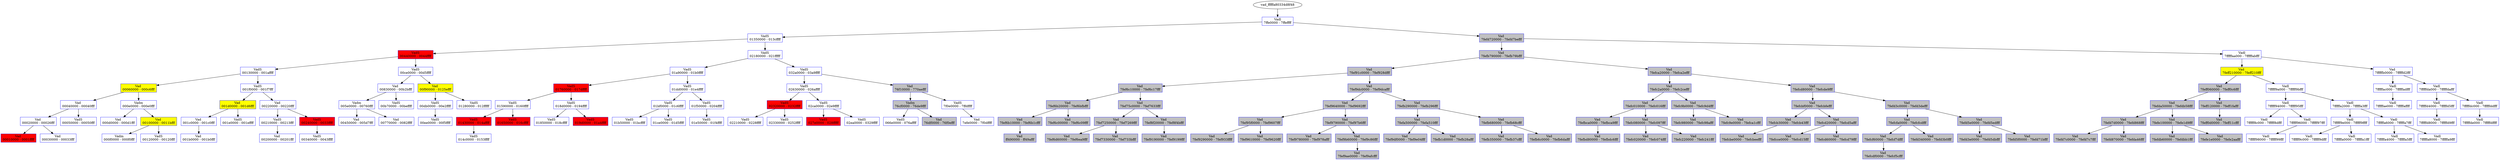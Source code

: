 /* Pid:   1332 */
digraph processtree {
graph [rankdir = "TB"];
vad_fffffa80334d8f48 -> vad_fffffa80334e4e70
vad_fffffa80334e4e70 [label = "{ Vadl\n7ffe0000 - 7ffeffff }"shape = "record" color = "blue" style = "filled" fillcolor = "white"];
vad_fffffa80334e4e70 -> vad_fffffa80334fb3f0
vad_fffffa80334fb3f0 [label = "{ VadS\n01350000 - 013cffff }"shape = "record" color = "blue" style = "filled" fillcolor = "white"];
vad_fffffa80334fb3f0 -> vad_fffffa80334e4480
vad_fffffa80334e4480 [label = "{ VadS\n00440000 - 0044ffff }"shape = "record" color = "blue" style = "filled" fillcolor = "red"];
vad_fffffa80334e4480 -> vad_fffffa80332bf190
vad_fffffa80332bf190 [label = "{ VadS\n00130000 - 001affff }"shape = "record" color = "blue" style = "filled" fillcolor = "white"];
vad_fffffa80332bf190 -> vad_fffffa80334e2640
vad_fffffa80334e2640 [label = "{ Vad \n00060000 - 000c6fff }"shape = "record" color = "blue" style = "filled" fillcolor = "yellow"];
vad_fffffa80334e2640 -> vad_fffffa80334e4c40
vad_fffffa80334e4c40 [label = "{ Vad \n00040000 - 00040fff }"shape = "record" color = "blue" style = "filled" fillcolor = "white"];
vad_fffffa80334e4c40 -> vad_fffffa80334e7d80
vad_fffffa80334e7d80 [label = "{ Vad \n00020000 - 00026fff }"shape = "record" color = "blue" style = "filled" fillcolor = "white"];
vad_fffffa80334e7d80 -> vad_fffffa80334e49a0
vad_fffffa80334e49a0 [label = "{ Vad \n00010000 - 0001ffff }"shape = "record" color = "blue" style = "filled" fillcolor = "red"];
vad_fffffa80334e7d80 -> vad_fffffa80334e24f0
vad_fffffa80334e24f0 [label = "{ Vad \n00030000 - 00033fff }"shape = "record" color = "blue" style = "filled" fillcolor = "white"];
vad_fffffa80334e4c40 -> vad_fffffa80334e2ab0
vad_fffffa80334e2ab0 [label = "{ VadS\n00050000 - 00050fff }"shape = "record" color = "blue" style = "filled" fillcolor = "white"];
vad_fffffa80334e2640 -> vad_fffffa80334e7bc0
vad_fffffa80334e7bc0 [label = "{ Vadm\n000e0000 - 000e0fff }"shape = "record" color = "blue" style = "filled" fillcolor = "white"];
vad_fffffa80334e7bc0 -> vad_fffffa80334e7cf0
vad_fffffa80334e7cf0 [label = "{ Vad \n000d0000 - 000d1fff }"shape = "record" color = "blue" style = "filled" fillcolor = "white"];
vad_fffffa80334e7bc0 -> vad_fffffa803354dec0
vad_fffffa803354dec0 [label = "{ Vad \n00100000 - 0011bfff }"shape = "record" color = "blue" style = "filled" fillcolor = "yellow"];
vad_fffffa803354dec0 -> vad_fffffa80334e8010
vad_fffffa80334e8010 [label = "{ Vadm\n000f0000 - 000f0fff }"shape = "record" color = "blue" style = "filled" fillcolor = "white"];
vad_fffffa803354dec0 -> vad_fffffa80334da6b0
vad_fffffa80334da6b0 [label = "{ VadS\n00120000 - 00120fff }"shape = "record" color = "blue" style = "filled" fillcolor = "white"];
vad_fffffa80332bf190 -> vad_fffffa80335ae930
vad_fffffa80335ae930 [label = "{ VadS\n001f0000 - 001f7fff }"shape = "record" color = "blue" style = "filled" fillcolor = "white"];
vad_fffffa80335ae930 -> vad_fffffa803357f150
vad_fffffa803357f150 [label = "{ Vad \n001d0000 - 001d6fff }"shape = "record" color = "blue" style = "filled" fillcolor = "yellow"];
vad_fffffa803357f150 -> vad_fffffa8033549970
vad_fffffa8033549970 [label = "{ Vad \n001c0000 - 001c0fff }"shape = "record" color = "blue" style = "filled" fillcolor = "white"];
vad_fffffa8033549970 -> vad_fffffa8033590f00
vad_fffffa8033590f00 [label = "{ Vad \n001b0000 - 001b0fff }"shape = "record" color = "blue" style = "filled" fillcolor = "white"];
vad_fffffa803357f150 -> vad_fffffa803354a330
vad_fffffa803354a330 [label = "{ VadS\n001e0000 - 001effff }"shape = "record" color = "blue" style = "filled" fillcolor = "white"];
vad_fffffa80335ae930 -> vad_fffffa8033741360
vad_fffffa8033741360 [label = "{ Vad \n00220000 - 00220fff }"shape = "record" color = "blue" style = "filled" fillcolor = "white"];
vad_fffffa8033741360 -> vad_fffffa803356d790
vad_fffffa803356d790 [label = "{ VadS\n00210000 - 00213fff }"shape = "record" color = "blue" style = "filled" fillcolor = "white"];
vad_fffffa803356d790 -> vad_fffffa803373e240
vad_fffffa803373e240 [label = "{ Vad \n00200000 - 00201fff }"shape = "record" color = "blue" style = "filled" fillcolor = "white"];
vad_fffffa8033741360 -> vad_fffffa80334e44d0
vad_fffffa80334e44d0 [label = "{ VadS\n00240000 - 0033ffff }"shape = "record" color = "blue" style = "filled" fillcolor = "red"];
vad_fffffa80334e44d0 -> vad_fffffa80334d7190
vad_fffffa80334d7190 [label = "{ VadS\n00340000 - 0043ffff }"shape = "record" color = "blue" style = "filled" fillcolor = "white"];
vad_fffffa80334e4480 -> vad_fffffa80334e7ad0
vad_fffffa80334e7ad0 [label = "{ VadS\n00ce0000 - 00d5ffff }"shape = "record" color = "blue" style = "filled" fillcolor = "white"];
vad_fffffa80334e7ad0 -> vad_fffffa80334e7c60
vad_fffffa80334e7c60 [label = "{ Vad \n00830000 - 00b2bfff }"shape = "record" color = "blue" style = "filled" fillcolor = "white"];
vad_fffffa80334e7c60 -> vad_fffffa80334e7f70
vad_fffffa80334e7f70 [label = "{ Vadm\n005e0000 - 00760fff }"shape = "record" color = "blue" style = "filled" fillcolor = "white"];
vad_fffffa80334e7f70 -> vad_fffffa80334e6a30
vad_fffffa80334e6a30 [label = "{ Vad \n00450000 - 005d7fff }"shape = "record" color = "blue" style = "filled" fillcolor = "white"];
vad_fffffa80334e7f70 -> vad_fffffa80334e7e10
vad_fffffa80334e7e10 [label = "{ Vad \n00770000 - 0082ffff }"shape = "record" color = "blue" style = "filled" fillcolor = "white"];
vad_fffffa80334e7c60 -> vad_fffffa8033534230
vad_fffffa8033534230 [label = "{ VadS\n00b70000 - 00beffff }"shape = "record" color = "blue" style = "filled" fillcolor = "white"];
vad_fffffa80334e7ad0 -> vad_fffffa80334f6580
vad_fffffa80334f6580 [label = "{ Vad \n00f90000 - 0125efff }"shape = "record" color = "blue" style = "filled" fillcolor = "yellow"];
vad_fffffa80334f6580 -> vad_fffffa80339c9b30
vad_fffffa80339c9b30 [label = "{ VadS\n00db0000 - 00e2ffff }"shape = "record" color = "blue" style = "filled" fillcolor = "white"];
vad_fffffa80339c9b30 -> vad_fffffa8032021450
vad_fffffa8032021450 [label = "{ VadS\n00ee0000 - 00f5ffff }"shape = "record" color = "blue" style = "filled" fillcolor = "white"];
vad_fffffa80334f6580 -> vad_fffffa8033548110
vad_fffffa8033548110 [label = "{ VadS\n01280000 - 012fffff }"shape = "record" color = "blue" style = "filled" fillcolor = "white"];
vad_fffffa80334fb3f0 -> vad_fffffa80337670d0
vad_fffffa80337670d0 [label = "{ VadS\n02180000 - 021fffff }"shape = "record" color = "blue" style = "filled" fillcolor = "white"];
vad_fffffa80337670d0 -> vad_fffffa80327149c0
vad_fffffa80327149c0 [label = "{ VadS\n01a90000 - 01b0ffff }"shape = "record" color = "blue" style = "filled" fillcolor = "white"];
vad_fffffa80327149c0 -> vad_fffffa803356d140
vad_fffffa803356d140 [label = "{ VadS\n01760000 - 017dffff }"shape = "record" color = "blue" style = "filled" fillcolor = "red"];
vad_fffffa803356d140 -> vad_fffffa803354f4a0
vad_fffffa803354f4a0 [label = "{ VadS\n01590000 - 0160ffff }"shape = "record" color = "blue" style = "filled" fillcolor = "white"];
vad_fffffa803354f4a0 -> vad_fffffa80334f8340
vad_fffffa80334f8340 [label = "{ VadS\n01430000 - 014affff }"shape = "record" color = "blue" style = "filled" fillcolor = "red"];
vad_fffffa80334f8340 -> vad_fffffa80314070d0
vad_fffffa80314070d0 [label = "{ VadS\n014c0000 - 0153ffff }"shape = "record" color = "blue" style = "filled" fillcolor = "white"];
vad_fffffa803354f4a0 -> vad_fffffa8033536740
vad_fffffa8033536740 [label = "{ VadS\n01650000 - 016cffff }"shape = "record" color = "blue" style = "filled" fillcolor = "red"];
vad_fffffa803356d140 -> vad_fffffa803354d090
vad_fffffa803354d090 [label = "{ VadS\n018d0000 - 0194ffff }"shape = "record" color = "blue" style = "filled" fillcolor = "white"];
vad_fffffa803354d090 -> vad_fffffa80335f9340
vad_fffffa80335f9340 [label = "{ VadS\n01850000 - 018cffff }"shape = "record" color = "blue" style = "filled" fillcolor = "white"];
vad_fffffa803354d090 -> vad_fffffa80333fe980
vad_fffffa80333fe980 [label = "{ VadS\n019d0000 - 01a4ffff }"shape = "record" color = "blue" style = "filled" fillcolor = "red"];
vad_fffffa80327149c0 -> vad_fffffa8033554490
vad_fffffa8033554490 [label = "{ VadS\n01dd0000 - 01e4ffff }"shape = "record" color = "blue" style = "filled" fillcolor = "white"];
vad_fffffa8033554490 -> vad_fffffa803335f2c0
vad_fffffa803335f2c0 [label = "{ VadS\n01bf0000 - 01c6ffff }"shape = "record" color = "blue" style = "filled" fillcolor = "white"];
vad_fffffa803335f2c0 -> vad_fffffa8032447ad0
vad_fffffa8032447ad0 [label = "{ VadS\n01b50000 - 01bcffff }"shape = "record" color = "blue" style = "filled" fillcolor = "white"];
vad_fffffa803335f2c0 -> vad_fffffa803329b910
vad_fffffa803329b910 [label = "{ VadS\n01ce0000 - 01d5ffff }"shape = "record" color = "blue" style = "filled" fillcolor = "white"];
vad_fffffa8033554490 -> vad_fffffa8033423530
vad_fffffa8033423530 [label = "{ VadS\n01f50000 - 0204ffff }"shape = "record" color = "blue" style = "filled" fillcolor = "white"];
vad_fffffa8033423530 -> vad_fffffa80335eba10
vad_fffffa80335eba10 [label = "{ VadS\n01e50000 - 01f4ffff }"shape = "record" color = "blue" style = "filled" fillcolor = "white"];
vad_fffffa80337670d0 -> vad_fffffa80326640f0
vad_fffffa80326640f0 [label = "{ VadS\n032a0000 - 03a9ffff }"shape = "record" color = "blue" style = "filled" fillcolor = "white"];
vad_fffffa80326640f0 -> vad_fffffa8033782c70
vad_fffffa8033782c70 [label = "{ VadS\n02630000 - 026affff }"shape = "record" color = "blue" style = "filled" fillcolor = "white"];
vad_fffffa8033782c70 -> vad_fffffa8033757250
vad_fffffa8033757250 [label = "{ VadS\n02320000 - 0232ffff }"shape = "record" color = "blue" style = "filled" fillcolor = "red"];
vad_fffffa8033757250 -> vad_fffffa8031465340
vad_fffffa8031465340 [label = "{ VadS\n02210000 - 0228ffff }"shape = "record" color = "blue" style = "filled" fillcolor = "white"];
vad_fffffa8033757250 -> vad_fffffa80335c3140
vad_fffffa80335c3140 [label = "{ VadS\n02330000 - 0252ffff }"shape = "record" color = "blue" style = "filled" fillcolor = "white"];
vad_fffffa8033782c70 -> vad_fffffa8032a5a3f0
vad_fffffa8032a5a3f0 [label = "{ VadS\n02ca0000 - 02e9ffff }"shape = "record" color = "blue" style = "filled" fillcolor = "white"];
vad_fffffa8032a5a3f0 -> vad_fffffa8032a03600
vad_fffffa8032a03600 [label = "{ VadS\n027e0000 - 028fffff }"shape = "record" color = "blue" style = "filled" fillcolor = "red"];
vad_fffffa8032a5a3f0 -> vad_fffffa80334e0f40
vad_fffffa80334e0f40 [label = "{ VadS\n02ea0000 - 0329ffff }"shape = "record" color = "blue" style = "filled" fillcolor = "white"];
vad_fffffa80326640f0 -> vad_fffffa80334e4cd0
vad_fffffa80334e4cd0 [label = "{ Vad \n76f10000 - 770aefff }"shape = "record" color = "blue" style = "filled" fillcolor = "gray"];
vad_fffffa80334e4cd0 -> vad_fffffa80334e7b20
vad_fffffa80334e7b20 [label = "{ Vadm\n76cf0000 - 76de9fff }"shape = "record" color = "blue" style = "filled" fillcolor = "gray"];
vad_fffffa80334e7b20 -> vad_fffffa803187a410
vad_fffffa803187a410 [label = "{ VadS\n066e0000 - 076affff }"shape = "record" color = "blue" style = "filled" fillcolor = "white"];
vad_fffffa80334e7b20 -> vad_fffffa80334d82b0
vad_fffffa80334d82b0 [label = "{ Vad \n76df0000 - 76f0efff }"shape = "record" color = "blue" style = "filled" fillcolor = "gray"];
vad_fffffa80334e4cd0 -> vad_fffffa80334d61a0
vad_fffffa80334d61a0 [label = "{ VadS\n7f0e0000 - 7ffdffff }"shape = "record" color = "blue" style = "filled" fillcolor = "white"];
vad_fffffa80334d61a0 -> vad_fffffa80334d8680
vad_fffffa80334d8680 [label = "{ Vad \n7efe0000 - 7f0dffff }"shape = "record" color = "blue" style = "filled" fillcolor = "white"];
vad_fffffa80334e4e70 -> vad_fffffa80334d7330
vad_fffffa80334d7330 [label = "{ Vad \n7fefd720000 - 7fefd7befff }"shape = "record" color = "blue" style = "filled" fillcolor = "gray"];
vad_fffffa80334d7330 -> vad_fffffa803353f7a0
vad_fffffa803353f7a0 [label = "{ Vad \n7fefb790000 - 7fefb79bfff }"shape = "record" color = "blue" style = "filled" fillcolor = "gray"];
vad_fffffa803353f7a0 -> vad_fffffa8033536220
vad_fffffa8033536220 [label = "{ Vad \n7fef91c0000 - 7fef928dfff }"shape = "record" color = "blue" style = "filled" fillcolor = "gray"];
vad_fffffa8033536220 -> vad_fffffa80337c6420
vad_fffffa80337c6420 [label = "{ Vad \n7fef6c10000 - 7fef6c17fff }"shape = "record" color = "blue" style = "filled" fillcolor = "gray"];
vad_fffffa80337c6420 -> vad_fffffa803373bdd0
vad_fffffa803373bdd0 [label = "{ Vad \n7fef6b20000 - 7fef6bfbfff }"shape = "record" color = "blue" style = "filled" fillcolor = "gray"];
vad_fffffa803373bdd0 -> vad_fffffa80323dfd70
vad_fffffa80323dfd70 [label = "{ Vad \n7fef6b10000 - 7fef6b1cfff }"shape = "record" color = "blue" style = "filled" fillcolor = "gray"];
vad_fffffa80323dfd70 -> vad_fffffa80334e4d60
vad_fffffa80334e4d60 [label = "{ Vad \nff490000 - ff49afff }"shape = "record" color = "blue" style = "filled" fillcolor = "gray"];
vad_fffffa803373bdd0 -> vad_fffffa8033761870
vad_fffffa8033761870 [label = "{ Vad \n7fef6c00000 - 7fef6c09fff }"shape = "record" color = "blue" style = "filled" fillcolor = "gray"];
vad_fffffa80337c6420 -> vad_fffffa8033767a70
vad_fffffa8033767a70 [label = "{ Vad \n7fef75c0000 - 7fef7633fff }"shape = "record" color = "blue" style = "filled" fillcolor = "gray"];
vad_fffffa8033767a70 -> vad_fffffa8033767120
vad_fffffa8033767120 [label = "{ Vad \n7fef7250000 - 7fef7269fff }"shape = "record" color = "blue" style = "filled" fillcolor = "gray"];
vad_fffffa8033767120 -> vad_fffffa8033765390
vad_fffffa8033765390 [label = "{ Vad \n7fef6d60000 - 7fef6ea9fff }"shape = "record" color = "blue" style = "filled" fillcolor = "gray"];
vad_fffffa8033767120 -> vad_fffffa8033755650
vad_fffffa8033755650 [label = "{ Vad \n7fef7330000 - 7fef733bfff }"shape = "record" color = "blue" style = "filled" fillcolor = "gray"];
vad_fffffa8033767a70 -> vad_fffffa8033577510
vad_fffffa8033577510 [label = "{ Vad \n7fef8f20000 - 7fef8f4bfff }"shape = "record" color = "blue" style = "filled" fillcolor = "gray"];
vad_fffffa8033577510 -> vad_fffffa803357a6b0
vad_fffffa803357a6b0 [label = "{ Vad \n7fef9190000 - 7fef9199fff }"shape = "record" color = "blue" style = "filled" fillcolor = "gray"];
vad_fffffa8033536220 -> vad_fffffa80334fa5b0
vad_fffffa80334fa5b0 [label = "{ Vad \n7fef9dc0000 - 7fef9dcafff }"shape = "record" color = "blue" style = "filled" fillcolor = "gray"];
vad_fffffa80334fa5b0 -> vad_fffffa803354a400
vad_fffffa803354a400 [label = "{ Vad \n7fef9640000 - 7fef9692fff }"shape = "record" color = "blue" style = "filled" fillcolor = "gray"];
vad_fffffa803354a400 -> vad_fffffa8033571ed0
vad_fffffa8033571ed0 [label = "{ Vad \n7fef95f0000 - 7fef9607fff }"shape = "record" color = "blue" style = "filled" fillcolor = "gray"];
vad_fffffa8033571ed0 -> vad_fffffa80334edec0
vad_fffffa80334edec0 [label = "{ Vad \n7fef9290000 - 7fef933ffff }"shape = "record" color = "blue" style = "filled" fillcolor = "gray"];
vad_fffffa8033571ed0 -> vad_fffffa803356d010
vad_fffffa803356d010 [label = "{ Vad \n7fef9610000 - 7fef9620fff }"shape = "record" color = "blue" style = "filled" fillcolor = "gray"];
vad_fffffa803354a400 -> vad_fffffa803354e2c0
vad_fffffa803354e2c0 [label = "{ Vad \n7fef9790000 - 7fef97b6fff }"shape = "record" color = "blue" style = "filled" fillcolor = "gray"];
vad_fffffa803354e2c0 -> vad_fffffa8033564110
vad_fffffa8033564110 [label = "{ Vad \n7fef9780000 - 7fef978afff }"shape = "record" color = "blue" style = "filled" fillcolor = "gray"];
vad_fffffa803354e2c0 -> vad_fffffa8033595a50
vad_fffffa8033595a50 [label = "{ Vad \n7fef9b60000 - 7fef9c86fff }"shape = "record" color = "blue" style = "filled" fillcolor = "gray"];
vad_fffffa8033595a50 -> vad_fffffa8033547dc0
vad_fffffa8033547dc0 [label = "{ Vad \n7fef9ae0000 - 7fef9afcfff }"shape = "record" color = "blue" style = "filled" fillcolor = "gray"];
vad_fffffa80334fa5b0 -> vad_fffffa803354bc60
vad_fffffa803354bc60 [label = "{ Vad \n7fefb290000 - 7fefb296fff }"shape = "record" color = "blue" style = "filled" fillcolor = "gray"];
vad_fffffa803354bc60 -> vad_fffffa80311387a0
vad_fffffa80311387a0 [label = "{ Vad \n7fefa500000 - 7fefa510fff }"shape = "record" color = "blue" style = "filled" fillcolor = "gray"];
vad_fffffa80311387a0 -> vad_fffffa8033763910
vad_fffffa8033763910 [label = "{ Vad \n7fef9df0000 - 7fef9e04fff }"shape = "record" color = "blue" style = "filled" fillcolor = "gray"];
vad_fffffa80311387a0 -> vad_fffffa803353dad0
vad_fffffa803353dad0 [label = "{ Vad \n7fefb1d0000 - 7fefb28afff }"shape = "record" color = "blue" style = "filled" fillcolor = "gray"];
vad_fffffa803354bc60 -> vad_fffffa8033533610
vad_fffffa8033533610 [label = "{ Vad \n7fefb680000 - 7fefb68cfff }"shape = "record" color = "blue" style = "filled" fillcolor = "gray"];
vad_fffffa8033533610 -> vad_fffffa8033619170
vad_fffffa8033619170 [label = "{ Vad \n7fefb350000 - 7fefb37cfff }"shape = "record" color = "blue" style = "filled" fillcolor = "gray"];
vad_fffffa8033533610 -> vad_fffffa803354f1d0
vad_fffffa803354f1d0 [label = "{ Vad \n7fefb6c0000 - 7fefb6dafff }"shape = "record" color = "blue" style = "filled" fillcolor = "gray"];
vad_fffffa803353f7a0 -> vad_fffffa80334e5330
vad_fffffa80334e5330 [label = "{ Vad \n7fefca20000 - 7fefca2efff }"shape = "record" color = "blue" style = "filled" fillcolor = "gray"];
vad_fffffa80334e5330 -> vad_fffffa80334faae0
vad_fffffa80334faae0 [label = "{ Vad \n7fefc2a0000 - 7fefc2cefff }"shape = "record" color = "blue" style = "filled" fillcolor = "gray"];
vad_fffffa80334faae0 -> vad_fffffa80334af320
vad_fffffa80334af320 [label = "{ Vad \n7fefc010000 - 7fefc016fff }"shape = "record" color = "blue" style = "filled" fillcolor = "gray"];
vad_fffffa80334af320 -> vad_fffffa80334fa9d0
vad_fffffa80334fa9d0 [label = "{ Vad \n7fefbca0000 - 7fefbca9fff }"shape = "record" color = "blue" style = "filled" fillcolor = "gray"];
vad_fffffa80334fa9d0 -> vad_fffffa8033775ec0
vad_fffffa8033775ec0 [label = "{ Vad \n7fefbd80000 - 7fefbdc6fff }"shape = "record" color = "blue" style = "filled" fillcolor = "gray"];
vad_fffffa80334af320 -> vad_fffffa8033757460
vad_fffffa8033757460 [label = "{ Vad \n7fefc080000 - 7fefc097fff }"shape = "record" color = "blue" style = "filled" fillcolor = "gray"];
vad_fffffa8033757460 -> vad_fffffa80335691b0
vad_fffffa80335691b0 [label = "{ Vad \n7fefc020000 - 7fefc074fff }"shape = "record" color = "blue" style = "filled" fillcolor = "gray"];
vad_fffffa8033757460 -> vad_fffffa803374ada0
vad_fffffa803374ada0 [label = "{ Vad \n7fefc220000 - 7fefc241fff }"shape = "record" color = "blue" style = "filled" fillcolor = "gray"];
vad_fffffa80334faae0 -> vad_fffffa80334fd9d0
vad_fffffa80334fd9d0 [label = "{ Vad \n7fefc9b0000 - 7fefc9d4fff }"shape = "record" color = "blue" style = "filled" fillcolor = "gray"];
vad_fffffa80334fd9d0 -> vad_fffffa80334da610
vad_fffffa80334da610 [label = "{ Vad \n7fefc980000 - 7fefc98afff }"shape = "record" color = "blue" style = "filled" fillcolor = "gray"];
vad_fffffa80334fd9d0 -> vad_fffffa80334fd520
vad_fffffa80334fd520 [label = "{ Vad \n7fefc9e0000 - 7fefca1cfff }"shape = "record" color = "blue" style = "filled" fillcolor = "gray"];
vad_fffffa80334e5330 -> vad_fffffa80334e2190
vad_fffffa80334e2190 [label = "{ Vad \n7fefcd80000 - 7fefcde9fff }"shape = "record" color = "blue" style = "filled" fillcolor = "gray"];
vad_fffffa80334e2190 -> vad_fffffa803356a4d0
vad_fffffa803356a4d0 [label = "{ Vad \n7fefcbf0000 - 7fefcbfefff }"shape = "record" color = "blue" style = "filled" fillcolor = "gray"];
vad_fffffa803356a4d0 -> vad_fffffa8033536190
vad_fffffa8033536190 [label = "{ Vad \n7fefcb30000 - 7fefcb43fff }"shape = "record" color = "blue" style = "filled" fillcolor = "gray"];
vad_fffffa8033536190 -> vad_fffffa80313264f0
vad_fffffa80313264f0 [label = "{ Vad \n7fefcbe0000 - 7fefcbeefff }"shape = "record" color = "blue" style = "filled" fillcolor = "gray"];
vad_fffffa803356a4d0 -> vad_fffffa8031182b90
vad_fffffa8031182b90 [label = "{ Vad \n7fefcd20000 - 7fefcd5afff }"shape = "record" color = "blue" style = "filled" fillcolor = "gray"];
vad_fffffa8031182b90 -> vad_fffffa803354f960
vad_fffffa803354f960 [label = "{ Vad \n7fefcce0000 - 7fefcd15fff }"shape = "record" color = "blue" style = "filled" fillcolor = "gray"];
vad_fffffa8031182b90 -> vad_fffffa80336f8250
vad_fffffa80336f8250 [label = "{ Vad \n7fefcd60000 - 7fefcd79fff }"shape = "record" color = "blue" style = "filled" fillcolor = "gray"];
vad_fffffa80334e2190 -> vad_fffffa80334e5f80
vad_fffffa80334e5f80 [label = "{ Vad \n7fefd3c0000 - 7fefd3defff }"shape = "record" color = "blue" style = "filled" fillcolor = "gray"];
vad_fffffa80334e5f80 -> vad_fffffa80334e7a40
vad_fffffa80334e7a40 [label = "{ Vad \n7fefcfa0000 - 7fefcfcdfff }"shape = "record" color = "blue" style = "filled" fillcolor = "gray"];
vad_fffffa80334e7a40 -> vad_fffffa803356a5e0
vad_fffffa803356a5e0 [label = "{ Vad \n7fefcf60000 - 7fefcf7dfff }"shape = "record" color = "blue" style = "filled" fillcolor = "gray"];
vad_fffffa803356a5e0 -> vad_fffffa803312dd00
vad_fffffa803312dd00 [label = "{ Vad \n7fefcdf0000 - 7fefcf5cfff }"shape = "record" color = "blue" style = "filled" fillcolor = "gray"];
vad_fffffa80334e7a40 -> vad_fffffa8033537810
vad_fffffa8033537810 [label = "{ Vad \n7fefd340000 - 7fefd3b0fff }"shape = "record" color = "blue" style = "filled" fillcolor = "gray"];
vad_fffffa80334e5f80 -> vad_fffffa80334e6da0
vad_fffffa80334e6da0 [label = "{ Vad \n7fefd5e0000 - 7fefd5edfff }"shape = "record" color = "blue" style = "filled" fillcolor = "gray"];
vad_fffffa80334e6da0 -> vad_fffffa80334e55d0
vad_fffffa80334e55d0 [label = "{ Vad \n7fefd3e0000 - 7fefd5dbfff }"shape = "record" color = "blue" style = "filled" fillcolor = "gray"];
vad_fffffa80334e6da0 -> vad_fffffa80334e5ef0
vad_fffffa80334e5ef0 [label = "{ Vad \n7fefd5f0000 - 7fefd71bfff }"shape = "record" color = "blue" style = "filled" fillcolor = "gray"];
vad_fffffa80334d7330 -> vad_fffffa803354d8c0
vad_fffffa803354d8c0 [label = "{ Vadl\n7fffffaa000 - 7fffffabfff }"shape = "record" color = "blue" style = "filled" fillcolor = "white"];
vad_fffffa803354d8c0 -> vad_fffffa80334e4f80
vad_fffffa80334e4f80 [label = "{ Vad \n7feff210000 - 7feff210fff }"shape = "record" color = "blue" style = "filled" fillcolor = "yellow"];
vad_fffffa80334e4f80 -> vad_fffffa80334e5480
vad_fffffa80334e5480 [label = "{ Vad \n7feff060000 - 7feff0c6fff }"shape = "record" color = "blue" style = "filled" fillcolor = "gray"];
vad_fffffa80334e5480 -> vad_fffffa80334e79b0
vad_fffffa80334e79b0 [label = "{ Vad \n7fefda50000 - 7fefdb58fff }"shape = "record" color = "blue" style = "filled" fillcolor = "gray"];
vad_fffffa80334e79b0 -> vad_fffffa8033584320
vad_fffffa8033584320 [label = "{ Vad \n7fefd7d0000 - 7fefd868fff }"shape = "record" color = "blue" style = "filled" fillcolor = "gray"];
vad_fffffa8033584320 -> vad_fffffa803354e630
vad_fffffa803354e630 [label = "{ Vad \n7fefd7c0000 - 7fefd7c7fff }"shape = "record" color = "blue" style = "filled" fillcolor = "gray"];
vad_fffffa8033584320 -> vad_fffffa80337844c0
vad_fffffa80337844c0 [label = "{ Vad \n7fefd870000 - 7fefda46fff }"shape = "record" color = "blue" style = "filled" fillcolor = "gray"];
vad_fffffa80334e79b0 -> vad_fffffa8032676930
vad_fffffa8032676930 [label = "{ Vad \n7fefe100000 - 7fefe1d9fff }"shape = "record" color = "blue" style = "filled" fillcolor = "gray"];
vad_fffffa8032676930 -> vad_fffffa803361d560
vad_fffffa803361d560 [label = "{ Vad \n7fefdb60000 - 7fefdbb1fff }"shape = "record" color = "blue" style = "filled" fillcolor = "gray"];
vad_fffffa8032676930 -> vad_fffffa80334e6d10
vad_fffffa80334e6d10 [label = "{ Vad \n7fefe1e0000 - 7fefe2aafff }"shape = "record" color = "blue" style = "filled" fillcolor = "gray"];
vad_fffffa80334e5480 -> vad_fffffa80334ecda0
vad_fffffa80334ecda0 [label = "{ Vad \n7feff120000 - 7feff1fafff }"shape = "record" color = "blue" style = "filled" fillcolor = "gray"];
vad_fffffa80334ecda0 -> vad_fffffa803356ef80
vad_fffffa803356ef80 [label = "{ Vad \n7feff0d0000 - 7feff11cfff }"shape = "record" color = "blue" style = "filled" fillcolor = "gray"];
vad_fffffa80334e4f80 -> vad_fffffa80335a7540
vad_fffffa80335a7540 [label = "{ Vadl\n7fffff9a000 - 7fffff9bfff }"shape = "record" color = "blue" style = "filled" fillcolor = "white"];
vad_fffffa80335a7540 -> vad_fffffa803245bb10
vad_fffffa803245bb10 [label = "{ Vadl\n7fffff94000 - 7fffff95fff }"shape = "record" color = "blue" style = "filled" fillcolor = "white"];
vad_fffffa803245bb10 -> vad_fffffa803373a150
vad_fffffa803373a150 [label = "{ Vadl\n7fffff8c000 - 7fffff8dfff }"shape = "record" color = "blue" style = "filled" fillcolor = "white"];
vad_fffffa803245bb10 -> vad_fffffa803317bf70
vad_fffffa803317bf70 [label = "{ Vadl\n7fffff96000 - 7fffff97fff }"shape = "record" color = "blue" style = "filled" fillcolor = "white"];
vad_fffffa803317bf70 -> vad_fffffa803176f970
vad_fffffa803176f970 [label = "{ Vadl\n7fffff98000 - 7fffff99fff }"shape = "record" color = "blue" style = "filled" fillcolor = "white"];
vad_fffffa80335a7540 -> vad_fffffa8032609930
vad_fffffa8032609930 [label = "{ Vadl\n7fffffa2000 - 7fffffa3fff }"shape = "record" color = "blue" style = "filled" fillcolor = "white"];
vad_fffffa8032609930 -> vad_fffffa8033579130
vad_fffffa8033579130 [label = "{ Vadl\n7fffff9e000 - 7fffff9ffff }"shape = "record" color = "blue" style = "filled" fillcolor = "white"];
vad_fffffa8033579130 -> vad_fffffa8033592e50
vad_fffffa8033592e50 [label = "{ Vadl\n7fffff9c000 - 7fffff9dfff }"shape = "record" color = "blue" style = "filled" fillcolor = "white"];
vad_fffffa8033579130 -> vad_fffffa803335f4c0
vad_fffffa803335f4c0 [label = "{ Vadl\n7fffffa0000 - 7fffffa1fff }"shape = "record" color = "blue" style = "filled" fillcolor = "white"];
vad_fffffa8032609930 -> vad_fffffa8031170910
vad_fffffa8031170910 [label = "{ Vadl\n7fffffa6000 - 7fffffa7fff }"shape = "record" color = "blue" style = "filled" fillcolor = "white"];
vad_fffffa8031170910 -> vad_fffffa8033549c00
vad_fffffa8033549c00 [label = "{ Vadl\n7fffffa4000 - 7fffffa5fff }"shape = "record" color = "blue" style = "filled" fillcolor = "white"];
vad_fffffa8031170910 -> vad_fffffa8033775880
vad_fffffa8033775880 [label = "{ Vadl\n7fffffa8000 - 7fffffa9fff }"shape = "record" color = "blue" style = "filled" fillcolor = "white"];
vad_fffffa803354d8c0 -> vad_fffffa80334d9bd0
vad_fffffa80334d9bd0 [label = "{ Vad \n7fffffb0000 - 7fffffd2fff }"shape = "record" color = "blue" style = "filled" fillcolor = "white"];
vad_fffffa80334d9bd0 -> vad_fffffa8033534190
vad_fffffa8033534190 [label = "{ Vadl\n7fffffac000 - 7fffffadfff }"shape = "record" color = "blue" style = "filled" fillcolor = "white"];
vad_fffffa8033534190 -> vad_fffffa80334f9b00
vad_fffffa80334f9b00 [label = "{ Vadl\n7fffffae000 - 7fffffaffff }"shape = "record" color = "blue" style = "filled" fillcolor = "white"];
vad_fffffa80334d9bd0 -> vad_fffffa80334e2e20
vad_fffffa80334e2e20 [label = "{ Vadl\n7fffffda000 - 7fffffdafff }"shape = "record" color = "blue" style = "filled" fillcolor = "white"];
vad_fffffa80334e2e20 -> vad_fffffa8033537cd0
vad_fffffa8033537cd0 [label = "{ Vadl\n7fffffd4000 - 7fffffd5fff }"shape = "record" color = "blue" style = "filled" fillcolor = "white"];
vad_fffffa8033537cd0 -> vad_fffffa8031626910
vad_fffffa8031626910 [label = "{ Vadl\n7fffffd8000 - 7fffffd9fff }"shape = "record" color = "blue" style = "filled" fillcolor = "white"];
vad_fffffa80334e2e20 -> vad_fffffa80334eb780
vad_fffffa80334eb780 [label = "{ Vadl\n7fffffdc000 - 7fffffddfff }"shape = "record" color = "blue" style = "filled" fillcolor = "white"];
vad_fffffa80334eb780 -> vad_fffffa80334dcb60
vad_fffffa80334dcb60 [label = "{ Vadl\n7fffffde000 - 7fffffdffff }"shape = "record" color = "blue" style = "filled" fillcolor = "white"];
}

